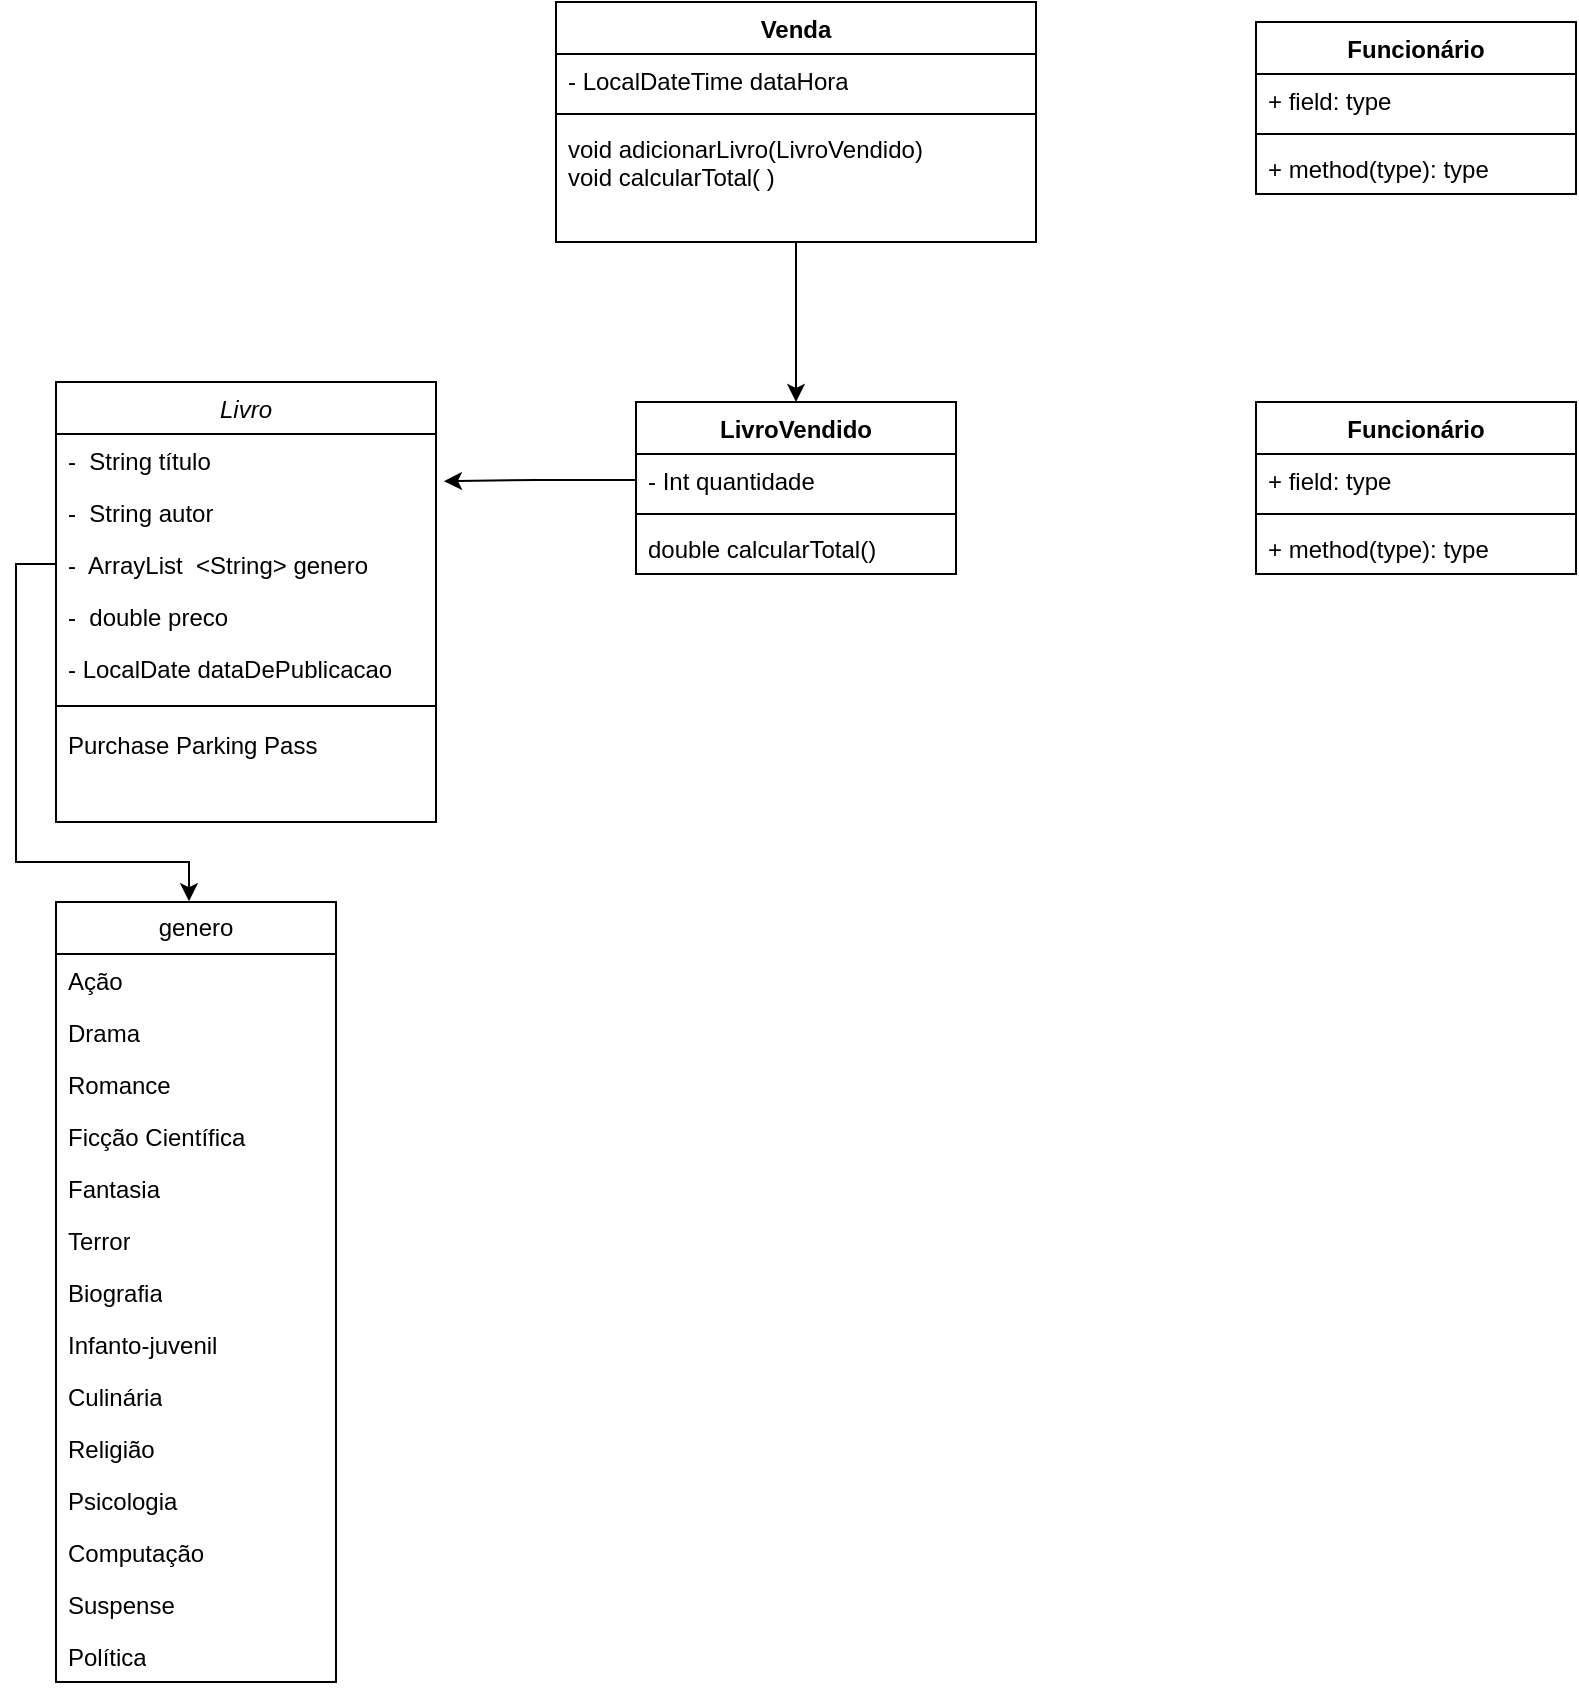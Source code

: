 <mxfile version="22.0.8" type="google">
  <diagram id="C5RBs43oDa-KdzZeNtuy" name="Page-1">
    <mxGraphModel grid="1" page="1" gridSize="10" guides="1" tooltips="1" connect="1" arrows="1" fold="1" pageScale="1" pageWidth="827" pageHeight="1169" math="0" shadow="0">
      <root>
        <mxCell id="WIyWlLk6GJQsqaUBKTNV-0" />
        <mxCell id="WIyWlLk6GJQsqaUBKTNV-1" parent="WIyWlLk6GJQsqaUBKTNV-0" />
        <mxCell id="zkfFHV4jXpPFQw0GAbJ--0" value="Livro" style="swimlane;fontStyle=2;align=center;verticalAlign=top;childLayout=stackLayout;horizontal=1;startSize=26;horizontalStack=0;resizeParent=1;resizeLast=0;collapsible=1;marginBottom=0;rounded=0;shadow=0;strokeWidth=1;" vertex="1" parent="WIyWlLk6GJQsqaUBKTNV-1">
          <mxGeometry x="60" y="190" width="190" height="220" as="geometry">
            <mxRectangle x="230" y="140" width="160" height="26" as="alternateBounds" />
          </mxGeometry>
        </mxCell>
        <mxCell id="zkfFHV4jXpPFQw0GAbJ--2" value="-  String título" style="text;align=left;verticalAlign=top;spacingLeft=4;spacingRight=4;overflow=hidden;rotatable=0;points=[[0,0.5],[1,0.5]];portConstraint=eastwest;rounded=0;shadow=0;html=0;" vertex="1" parent="zkfFHV4jXpPFQw0GAbJ--0">
          <mxGeometry y="26" width="190" height="26" as="geometry" />
        </mxCell>
        <mxCell id="cr-P2e-QLv1J_4uEooDt-0" value="-  String autor" style="text;align=left;verticalAlign=top;spacingLeft=4;spacingRight=4;overflow=hidden;rotatable=0;points=[[0,0.5],[1,0.5]];portConstraint=eastwest;rounded=0;shadow=0;html=0;" vertex="1" parent="zkfFHV4jXpPFQw0GAbJ--0">
          <mxGeometry y="52" width="190" height="26" as="geometry" />
        </mxCell>
        <mxCell id="cr-P2e-QLv1J_4uEooDt-9" value="-  ArrayList  &lt;String&gt; genero" style="text;align=left;verticalAlign=top;spacingLeft=4;spacingRight=4;overflow=hidden;rotatable=0;points=[[0,0.5],[1,0.5]];portConstraint=eastwest;rounded=0;shadow=0;html=0;" vertex="1" parent="zkfFHV4jXpPFQw0GAbJ--0">
          <mxGeometry y="78" width="190" height="26" as="geometry" />
        </mxCell>
        <mxCell id="cr-P2e-QLv1J_4uEooDt-2" value="-  double preco&#xa;" style="text;align=left;verticalAlign=top;spacingLeft=4;spacingRight=4;overflow=hidden;rotatable=0;points=[[0,0.5],[1,0.5]];portConstraint=eastwest;rounded=0;shadow=0;html=0;" vertex="1" parent="zkfFHV4jXpPFQw0GAbJ--0">
          <mxGeometry y="104" width="190" height="26" as="geometry" />
        </mxCell>
        <mxCell id="cr-P2e-QLv1J_4uEooDt-3" value="- LocalDate dataDePublicacao&#xa;" style="text;align=left;verticalAlign=top;spacingLeft=4;spacingRight=4;overflow=hidden;rotatable=0;points=[[0,0.5],[1,0.5]];portConstraint=eastwest;rounded=0;shadow=0;html=0;" vertex="1" parent="zkfFHV4jXpPFQw0GAbJ--0">
          <mxGeometry y="130" width="190" height="26" as="geometry" />
        </mxCell>
        <mxCell id="zkfFHV4jXpPFQw0GAbJ--4" value="" style="line;html=1;strokeWidth=1;align=left;verticalAlign=middle;spacingTop=-1;spacingLeft=3;spacingRight=3;rotatable=0;labelPosition=right;points=[];portConstraint=eastwest;" vertex="1" parent="zkfFHV4jXpPFQw0GAbJ--0">
          <mxGeometry y="156" width="190" height="12" as="geometry" />
        </mxCell>
        <mxCell id="zkfFHV4jXpPFQw0GAbJ--5" value="Purchase Parking Pass" style="text;align=left;verticalAlign=top;spacingLeft=4;spacingRight=4;overflow=hidden;rotatable=0;points=[[0,0.5],[1,0.5]];portConstraint=eastwest;" vertex="1" parent="zkfFHV4jXpPFQw0GAbJ--0">
          <mxGeometry y="168" width="190" height="26" as="geometry" />
        </mxCell>
        <mxCell id="cr-P2e-QLv1J_4uEooDt-5" value="Funcionário&lt;br&gt;" style="swimlane;fontStyle=1;align=center;verticalAlign=top;childLayout=stackLayout;horizontal=1;startSize=26;horizontalStack=0;resizeParent=1;resizeParentMax=0;resizeLast=0;collapsible=1;marginBottom=0;whiteSpace=wrap;html=1;" vertex="1" parent="WIyWlLk6GJQsqaUBKTNV-1">
          <mxGeometry x="660" y="10" width="160" height="86" as="geometry" />
        </mxCell>
        <mxCell id="cr-P2e-QLv1J_4uEooDt-6" value="+ field: type" style="text;strokeColor=none;fillColor=none;align=left;verticalAlign=top;spacingLeft=4;spacingRight=4;overflow=hidden;rotatable=0;points=[[0,0.5],[1,0.5]];portConstraint=eastwest;whiteSpace=wrap;html=1;" vertex="1" parent="cr-P2e-QLv1J_4uEooDt-5">
          <mxGeometry y="26" width="160" height="26" as="geometry" />
        </mxCell>
        <mxCell id="cr-P2e-QLv1J_4uEooDt-7" value="" style="line;strokeWidth=1;fillColor=none;align=left;verticalAlign=middle;spacingTop=-1;spacingLeft=3;spacingRight=3;rotatable=0;labelPosition=right;points=[];portConstraint=eastwest;strokeColor=inherit;" vertex="1" parent="cr-P2e-QLv1J_4uEooDt-5">
          <mxGeometry y="52" width="160" height="8" as="geometry" />
        </mxCell>
        <mxCell id="cr-P2e-QLv1J_4uEooDt-8" value="+ method(type): type" style="text;strokeColor=none;fillColor=none;align=left;verticalAlign=top;spacingLeft=4;spacingRight=4;overflow=hidden;rotatable=0;points=[[0,0.5],[1,0.5]];portConstraint=eastwest;whiteSpace=wrap;html=1;" vertex="1" parent="cr-P2e-QLv1J_4uEooDt-5">
          <mxGeometry y="60" width="160" height="26" as="geometry" />
        </mxCell>
        <mxCell id="cr-P2e-QLv1J_4uEooDt-11" value="genero" style="swimlane;fontStyle=0;childLayout=stackLayout;horizontal=1;startSize=26;fillColor=none;horizontalStack=0;resizeParent=1;resizeParentMax=0;resizeLast=0;collapsible=1;marginBottom=0;whiteSpace=wrap;html=1;" vertex="1" parent="WIyWlLk6GJQsqaUBKTNV-1">
          <mxGeometry x="60" y="450" width="140" height="390" as="geometry" />
        </mxCell>
        <mxCell id="cr-P2e-QLv1J_4uEooDt-12" value="Ação" style="text;strokeColor=none;fillColor=none;align=left;verticalAlign=top;spacingLeft=4;spacingRight=4;overflow=hidden;rotatable=0;points=[[0,0.5],[1,0.5]];portConstraint=eastwest;whiteSpace=wrap;html=1;" vertex="1" parent="cr-P2e-QLv1J_4uEooDt-11">
          <mxGeometry y="26" width="140" height="26" as="geometry" />
        </mxCell>
        <mxCell id="cr-P2e-QLv1J_4uEooDt-13" value="Drama" style="text;strokeColor=none;fillColor=none;align=left;verticalAlign=top;spacingLeft=4;spacingRight=4;overflow=hidden;rotatable=0;points=[[0,0.5],[1,0.5]];portConstraint=eastwest;whiteSpace=wrap;html=1;" vertex="1" parent="cr-P2e-QLv1J_4uEooDt-11">
          <mxGeometry y="52" width="140" height="26" as="geometry" />
        </mxCell>
        <mxCell id="cr-P2e-QLv1J_4uEooDt-14" value="Romance" style="text;strokeColor=none;fillColor=none;align=left;verticalAlign=top;spacingLeft=4;spacingRight=4;overflow=hidden;rotatable=0;points=[[0,0.5],[1,0.5]];portConstraint=eastwest;whiteSpace=wrap;html=1;" vertex="1" parent="cr-P2e-QLv1J_4uEooDt-11">
          <mxGeometry y="78" width="140" height="26" as="geometry" />
        </mxCell>
        <mxCell id="cr-P2e-QLv1J_4uEooDt-15" value="Ficção Científica" style="text;strokeColor=none;fillColor=none;align=left;verticalAlign=top;spacingLeft=4;spacingRight=4;overflow=hidden;rotatable=0;points=[[0,0.5],[1,0.5]];portConstraint=eastwest;whiteSpace=wrap;html=1;" vertex="1" parent="cr-P2e-QLv1J_4uEooDt-11">
          <mxGeometry y="104" width="140" height="26" as="geometry" />
        </mxCell>
        <mxCell id="cr-P2e-QLv1J_4uEooDt-16" value="Fantasia" style="text;strokeColor=none;fillColor=none;align=left;verticalAlign=top;spacingLeft=4;spacingRight=4;overflow=hidden;rotatable=0;points=[[0,0.5],[1,0.5]];portConstraint=eastwest;whiteSpace=wrap;html=1;" vertex="1" parent="cr-P2e-QLv1J_4uEooDt-11">
          <mxGeometry y="130" width="140" height="26" as="geometry" />
        </mxCell>
        <mxCell id="cr-P2e-QLv1J_4uEooDt-17" value="Terror" style="text;strokeColor=none;fillColor=none;align=left;verticalAlign=top;spacingLeft=4;spacingRight=4;overflow=hidden;rotatable=0;points=[[0,0.5],[1,0.5]];portConstraint=eastwest;whiteSpace=wrap;html=1;" vertex="1" parent="cr-P2e-QLv1J_4uEooDt-11">
          <mxGeometry y="156" width="140" height="26" as="geometry" />
        </mxCell>
        <mxCell id="cr-P2e-QLv1J_4uEooDt-18" value="Biografia" style="text;strokeColor=none;fillColor=none;align=left;verticalAlign=top;spacingLeft=4;spacingRight=4;overflow=hidden;rotatable=0;points=[[0,0.5],[1,0.5]];portConstraint=eastwest;whiteSpace=wrap;html=1;" vertex="1" parent="cr-P2e-QLv1J_4uEooDt-11">
          <mxGeometry y="182" width="140" height="26" as="geometry" />
        </mxCell>
        <mxCell id="cr-P2e-QLv1J_4uEooDt-19" value="Infanto-juvenil" style="text;strokeColor=none;fillColor=none;align=left;verticalAlign=top;spacingLeft=4;spacingRight=4;overflow=hidden;rotatable=0;points=[[0,0.5],[1,0.5]];portConstraint=eastwest;whiteSpace=wrap;html=1;" vertex="1" parent="cr-P2e-QLv1J_4uEooDt-11">
          <mxGeometry y="208" width="140" height="26" as="geometry" />
        </mxCell>
        <mxCell id="cr-P2e-QLv1J_4uEooDt-20" value="Culinária" style="text;strokeColor=none;fillColor=none;align=left;verticalAlign=top;spacingLeft=4;spacingRight=4;overflow=hidden;rotatable=0;points=[[0,0.5],[1,0.5]];portConstraint=eastwest;whiteSpace=wrap;html=1;" vertex="1" parent="cr-P2e-QLv1J_4uEooDt-11">
          <mxGeometry y="234" width="140" height="26" as="geometry" />
        </mxCell>
        <mxCell id="cr-P2e-QLv1J_4uEooDt-21" value="Religião" style="text;strokeColor=none;fillColor=none;align=left;verticalAlign=top;spacingLeft=4;spacingRight=4;overflow=hidden;rotatable=0;points=[[0,0.5],[1,0.5]];portConstraint=eastwest;whiteSpace=wrap;html=1;" vertex="1" parent="cr-P2e-QLv1J_4uEooDt-11">
          <mxGeometry y="260" width="140" height="26" as="geometry" />
        </mxCell>
        <mxCell id="cr-P2e-QLv1J_4uEooDt-22" value="Psicologia" style="text;strokeColor=none;fillColor=none;align=left;verticalAlign=top;spacingLeft=4;spacingRight=4;overflow=hidden;rotatable=0;points=[[0,0.5],[1,0.5]];portConstraint=eastwest;whiteSpace=wrap;html=1;" vertex="1" parent="cr-P2e-QLv1J_4uEooDt-11">
          <mxGeometry y="286" width="140" height="26" as="geometry" />
        </mxCell>
        <mxCell id="cr-P2e-QLv1J_4uEooDt-23" value="Computação" style="text;strokeColor=none;fillColor=none;align=left;verticalAlign=top;spacingLeft=4;spacingRight=4;overflow=hidden;rotatable=0;points=[[0,0.5],[1,0.5]];portConstraint=eastwest;whiteSpace=wrap;html=1;" vertex="1" parent="cr-P2e-QLv1J_4uEooDt-11">
          <mxGeometry y="312" width="140" height="26" as="geometry" />
        </mxCell>
        <mxCell id="cr-P2e-QLv1J_4uEooDt-24" value="Suspense" style="text;strokeColor=none;fillColor=none;align=left;verticalAlign=top;spacingLeft=4;spacingRight=4;overflow=hidden;rotatable=0;points=[[0,0.5],[1,0.5]];portConstraint=eastwest;whiteSpace=wrap;html=1;" vertex="1" parent="cr-P2e-QLv1J_4uEooDt-11">
          <mxGeometry y="338" width="140" height="26" as="geometry" />
        </mxCell>
        <mxCell id="cr-P2e-QLv1J_4uEooDt-25" value="Política" style="text;strokeColor=none;fillColor=none;align=left;verticalAlign=top;spacingLeft=4;spacingRight=4;overflow=hidden;rotatable=0;points=[[0,0.5],[1,0.5]];portConstraint=eastwest;whiteSpace=wrap;html=1;" vertex="1" parent="cr-P2e-QLv1J_4uEooDt-11">
          <mxGeometry y="364" width="140" height="26" as="geometry" />
        </mxCell>
        <mxCell id="cr-P2e-QLv1J_4uEooDt-26" style="edgeStyle=orthogonalEdgeStyle;rounded=0;orthogonalLoop=1;jettySize=auto;html=1;exitX=0;exitY=0.5;exitDx=0;exitDy=0;entryX=0.475;entryY=-0.001;entryDx=0;entryDy=0;entryPerimeter=0;" edge="1" parent="WIyWlLk6GJQsqaUBKTNV-1" source="cr-P2e-QLv1J_4uEooDt-9" target="cr-P2e-QLv1J_4uEooDt-11">
          <mxGeometry relative="1" as="geometry">
            <mxPoint x="40" y="460" as="targetPoint" />
            <Array as="points">
              <mxPoint x="40" y="281" />
              <mxPoint x="40" y="430" />
              <mxPoint x="127" y="430" />
            </Array>
          </mxGeometry>
        </mxCell>
        <mxCell id="L9bTiPG_HOWDqASfCIel-0" value="LivroVendido" style="swimlane;fontStyle=1;align=center;verticalAlign=top;childLayout=stackLayout;horizontal=1;startSize=26;horizontalStack=0;resizeParent=1;resizeParentMax=0;resizeLast=0;collapsible=1;marginBottom=0;whiteSpace=wrap;html=1;" vertex="1" parent="WIyWlLk6GJQsqaUBKTNV-1">
          <mxGeometry x="350" y="200" width="160" height="86" as="geometry" />
        </mxCell>
        <mxCell id="L9bTiPG_HOWDqASfCIel-1" value="- Int quantidade" style="text;strokeColor=none;fillColor=none;align=left;verticalAlign=top;spacingLeft=4;spacingRight=4;overflow=hidden;rotatable=0;points=[[0,0.5],[1,0.5]];portConstraint=eastwest;whiteSpace=wrap;html=1;" vertex="1" parent="L9bTiPG_HOWDqASfCIel-0">
          <mxGeometry y="26" width="160" height="26" as="geometry" />
        </mxCell>
        <mxCell id="L9bTiPG_HOWDqASfCIel-2" value="" style="line;strokeWidth=1;fillColor=none;align=left;verticalAlign=middle;spacingTop=-1;spacingLeft=3;spacingRight=3;rotatable=0;labelPosition=right;points=[];portConstraint=eastwest;strokeColor=inherit;" vertex="1" parent="L9bTiPG_HOWDqASfCIel-0">
          <mxGeometry y="52" width="160" height="8" as="geometry" />
        </mxCell>
        <mxCell id="L9bTiPG_HOWDqASfCIel-3" value="double calcularTotal()" style="text;strokeColor=none;fillColor=none;align=left;verticalAlign=top;spacingLeft=4;spacingRight=4;overflow=hidden;rotatable=0;points=[[0,0.5],[1,0.5]];portConstraint=eastwest;whiteSpace=wrap;html=1;" vertex="1" parent="L9bTiPG_HOWDqASfCIel-0">
          <mxGeometry y="60" width="160" height="26" as="geometry" />
        </mxCell>
        <mxCell id="L9bTiPG_HOWDqASfCIel-4" value="Venda" style="swimlane;fontStyle=1;align=center;verticalAlign=top;childLayout=stackLayout;horizontal=1;startSize=26;horizontalStack=0;resizeParent=1;resizeParentMax=0;resizeLast=0;collapsible=1;marginBottom=0;whiteSpace=wrap;html=1;" vertex="1" parent="WIyWlLk6GJQsqaUBKTNV-1">
          <mxGeometry x="310" width="240" height="120" as="geometry" />
        </mxCell>
        <mxCell id="L9bTiPG_HOWDqASfCIel-5" value="- LocalDateTime dataHora" style="text;strokeColor=none;fillColor=none;align=left;verticalAlign=top;spacingLeft=4;spacingRight=4;overflow=hidden;rotatable=0;points=[[0,0.5],[1,0.5]];portConstraint=eastwest;whiteSpace=wrap;html=1;" vertex="1" parent="L9bTiPG_HOWDqASfCIel-4">
          <mxGeometry y="26" width="240" height="26" as="geometry" />
        </mxCell>
        <mxCell id="L9bTiPG_HOWDqASfCIel-6" value="" style="line;strokeWidth=1;fillColor=none;align=left;verticalAlign=middle;spacingTop=-1;spacingLeft=3;spacingRight=3;rotatable=0;labelPosition=right;points=[];portConstraint=eastwest;strokeColor=inherit;" vertex="1" parent="L9bTiPG_HOWDqASfCIel-4">
          <mxGeometry y="52" width="240" height="8" as="geometry" />
        </mxCell>
        <mxCell id="L9bTiPG_HOWDqASfCIel-7" value="void adicionarLivro(LivroVendido)&lt;br&gt;void calcularTotal( )&lt;br&gt;" style="text;strokeColor=none;fillColor=none;align=left;verticalAlign=top;spacingLeft=4;spacingRight=4;overflow=hidden;rotatable=0;points=[[0,0.5],[1,0.5]];portConstraint=eastwest;whiteSpace=wrap;html=1;" vertex="1" parent="L9bTiPG_HOWDqASfCIel-4">
          <mxGeometry y="60" width="240" height="60" as="geometry" />
        </mxCell>
        <mxCell id="L9bTiPG_HOWDqASfCIel-9" style="edgeStyle=orthogonalEdgeStyle;rounded=0;orthogonalLoop=1;jettySize=auto;html=1;entryX=0.5;entryY=0;entryDx=0;entryDy=0;" edge="1" parent="WIyWlLk6GJQsqaUBKTNV-1" source="L9bTiPG_HOWDqASfCIel-4" target="L9bTiPG_HOWDqASfCIel-0">
          <mxGeometry relative="1" as="geometry" />
        </mxCell>
        <mxCell id="L9bTiPG_HOWDqASfCIel-11" style="edgeStyle=orthogonalEdgeStyle;rounded=0;orthogonalLoop=1;jettySize=auto;html=1;entryX=1.021;entryY=-0.092;entryDx=0;entryDy=0;entryPerimeter=0;" edge="1" parent="WIyWlLk6GJQsqaUBKTNV-1" source="L9bTiPG_HOWDqASfCIel-1" target="cr-P2e-QLv1J_4uEooDt-0">
          <mxGeometry relative="1" as="geometry" />
        </mxCell>
        <mxCell id="L9bTiPG_HOWDqASfCIel-12" value="Funcionário&lt;br&gt;" style="swimlane;fontStyle=1;align=center;verticalAlign=top;childLayout=stackLayout;horizontal=1;startSize=26;horizontalStack=0;resizeParent=1;resizeParentMax=0;resizeLast=0;collapsible=1;marginBottom=0;whiteSpace=wrap;html=1;" vertex="1" parent="WIyWlLk6GJQsqaUBKTNV-1">
          <mxGeometry x="660" y="200" width="160" height="86" as="geometry" />
        </mxCell>
        <mxCell id="L9bTiPG_HOWDqASfCIel-13" value="+ field: type" style="text;strokeColor=none;fillColor=none;align=left;verticalAlign=top;spacingLeft=4;spacingRight=4;overflow=hidden;rotatable=0;points=[[0,0.5],[1,0.5]];portConstraint=eastwest;whiteSpace=wrap;html=1;" vertex="1" parent="L9bTiPG_HOWDqASfCIel-12">
          <mxGeometry y="26" width="160" height="26" as="geometry" />
        </mxCell>
        <mxCell id="L9bTiPG_HOWDqASfCIel-14" value="" style="line;strokeWidth=1;fillColor=none;align=left;verticalAlign=middle;spacingTop=-1;spacingLeft=3;spacingRight=3;rotatable=0;labelPosition=right;points=[];portConstraint=eastwest;strokeColor=inherit;" vertex="1" parent="L9bTiPG_HOWDqASfCIel-12">
          <mxGeometry y="52" width="160" height="8" as="geometry" />
        </mxCell>
        <mxCell id="L9bTiPG_HOWDqASfCIel-15" value="+ method(type): type" style="text;strokeColor=none;fillColor=none;align=left;verticalAlign=top;spacingLeft=4;spacingRight=4;overflow=hidden;rotatable=0;points=[[0,0.5],[1,0.5]];portConstraint=eastwest;whiteSpace=wrap;html=1;" vertex="1" parent="L9bTiPG_HOWDqASfCIel-12">
          <mxGeometry y="60" width="160" height="26" as="geometry" />
        </mxCell>
      </root>
    </mxGraphModel>
  </diagram>
</mxfile>
